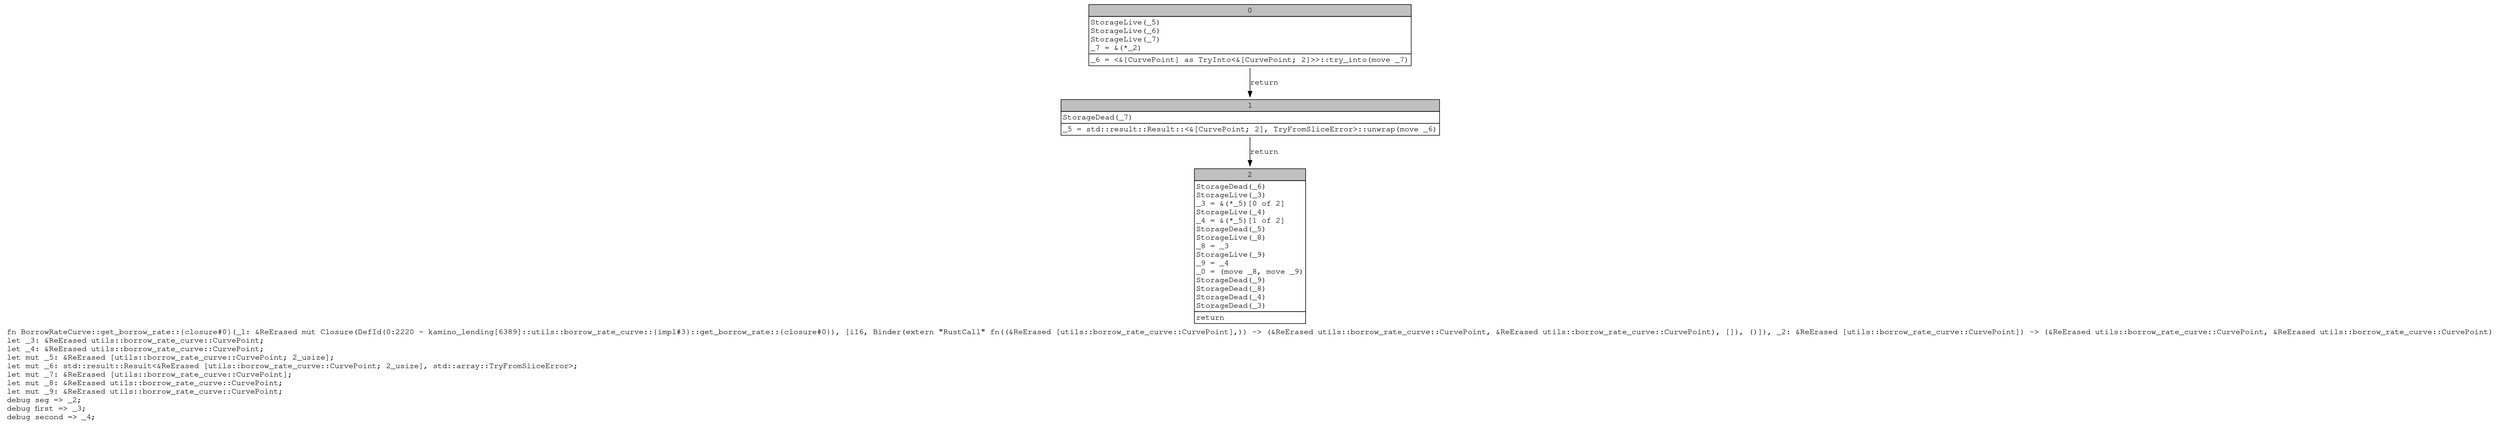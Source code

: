 digraph Mir_0_2220 {
    graph [fontname="Courier, monospace"];
    node [fontname="Courier, monospace"];
    edge [fontname="Courier, monospace"];
    label=<fn BorrowRateCurve::get_borrow_rate::{closure#0}(_1: &amp;ReErased mut Closure(DefId(0:2220 ~ kamino_lending[6389]::utils::borrow_rate_curve::{impl#3}::get_borrow_rate::{closure#0}), [i16, Binder(extern &quot;RustCall&quot; fn((&amp;ReErased [utils::borrow_rate_curve::CurvePoint],)) -&gt; (&amp;ReErased utils::borrow_rate_curve::CurvePoint, &amp;ReErased utils::borrow_rate_curve::CurvePoint), []), ()]), _2: &amp;ReErased [utils::borrow_rate_curve::CurvePoint]) -&gt; (&amp;ReErased utils::borrow_rate_curve::CurvePoint, &amp;ReErased utils::borrow_rate_curve::CurvePoint)<br align="left"/>let _3: &amp;ReErased utils::borrow_rate_curve::CurvePoint;<br align="left"/>let _4: &amp;ReErased utils::borrow_rate_curve::CurvePoint;<br align="left"/>let mut _5: &amp;ReErased [utils::borrow_rate_curve::CurvePoint; 2_usize];<br align="left"/>let mut _6: std::result::Result&lt;&amp;ReErased [utils::borrow_rate_curve::CurvePoint; 2_usize], std::array::TryFromSliceError&gt;;<br align="left"/>let mut _7: &amp;ReErased [utils::borrow_rate_curve::CurvePoint];<br align="left"/>let mut _8: &amp;ReErased utils::borrow_rate_curve::CurvePoint;<br align="left"/>let mut _9: &amp;ReErased utils::borrow_rate_curve::CurvePoint;<br align="left"/>debug seg =&gt; _2;<br align="left"/>debug first =&gt; _3;<br align="left"/>debug second =&gt; _4;<br align="left"/>>;
    bb0__0_2220 [shape="none", label=<<table border="0" cellborder="1" cellspacing="0"><tr><td bgcolor="gray" align="center" colspan="1">0</td></tr><tr><td align="left" balign="left">StorageLive(_5)<br/>StorageLive(_6)<br/>StorageLive(_7)<br/>_7 = &amp;(*_2)<br/></td></tr><tr><td align="left">_6 = &lt;&amp;[CurvePoint] as TryInto&lt;&amp;[CurvePoint; 2]&gt;&gt;::try_into(move _7)</td></tr></table>>];
    bb1__0_2220 [shape="none", label=<<table border="0" cellborder="1" cellspacing="0"><tr><td bgcolor="gray" align="center" colspan="1">1</td></tr><tr><td align="left" balign="left">StorageDead(_7)<br/></td></tr><tr><td align="left">_5 = std::result::Result::&lt;&amp;[CurvePoint; 2], TryFromSliceError&gt;::unwrap(move _6)</td></tr></table>>];
    bb2__0_2220 [shape="none", label=<<table border="0" cellborder="1" cellspacing="0"><tr><td bgcolor="gray" align="center" colspan="1">2</td></tr><tr><td align="left" balign="left">StorageDead(_6)<br/>StorageLive(_3)<br/>_3 = &amp;(*_5)[0 of 2]<br/>StorageLive(_4)<br/>_4 = &amp;(*_5)[1 of 2]<br/>StorageDead(_5)<br/>StorageLive(_8)<br/>_8 = _3<br/>StorageLive(_9)<br/>_9 = _4<br/>_0 = (move _8, move _9)<br/>StorageDead(_9)<br/>StorageDead(_8)<br/>StorageDead(_4)<br/>StorageDead(_3)<br/></td></tr><tr><td align="left">return</td></tr></table>>];
    bb0__0_2220 -> bb1__0_2220 [label="return"];
    bb1__0_2220 -> bb2__0_2220 [label="return"];
}
